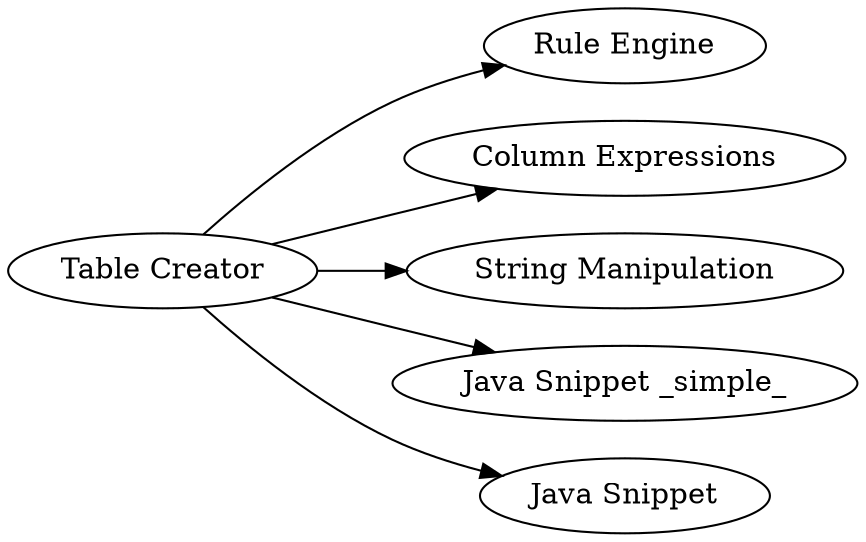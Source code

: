 digraph {
	1 [label="Table Creator"]
	2 [label="Rule Engine"]
	6 [label="Column Expressions"]
	7 [label="String Manipulation"]
	8 [label="Java Snippet _simple_"]
	9 [label="Java Snippet"]
	1 -> 2
	1 -> 6
	1 -> 7
	1 -> 8
	1 -> 9
	rankdir=LR
}
